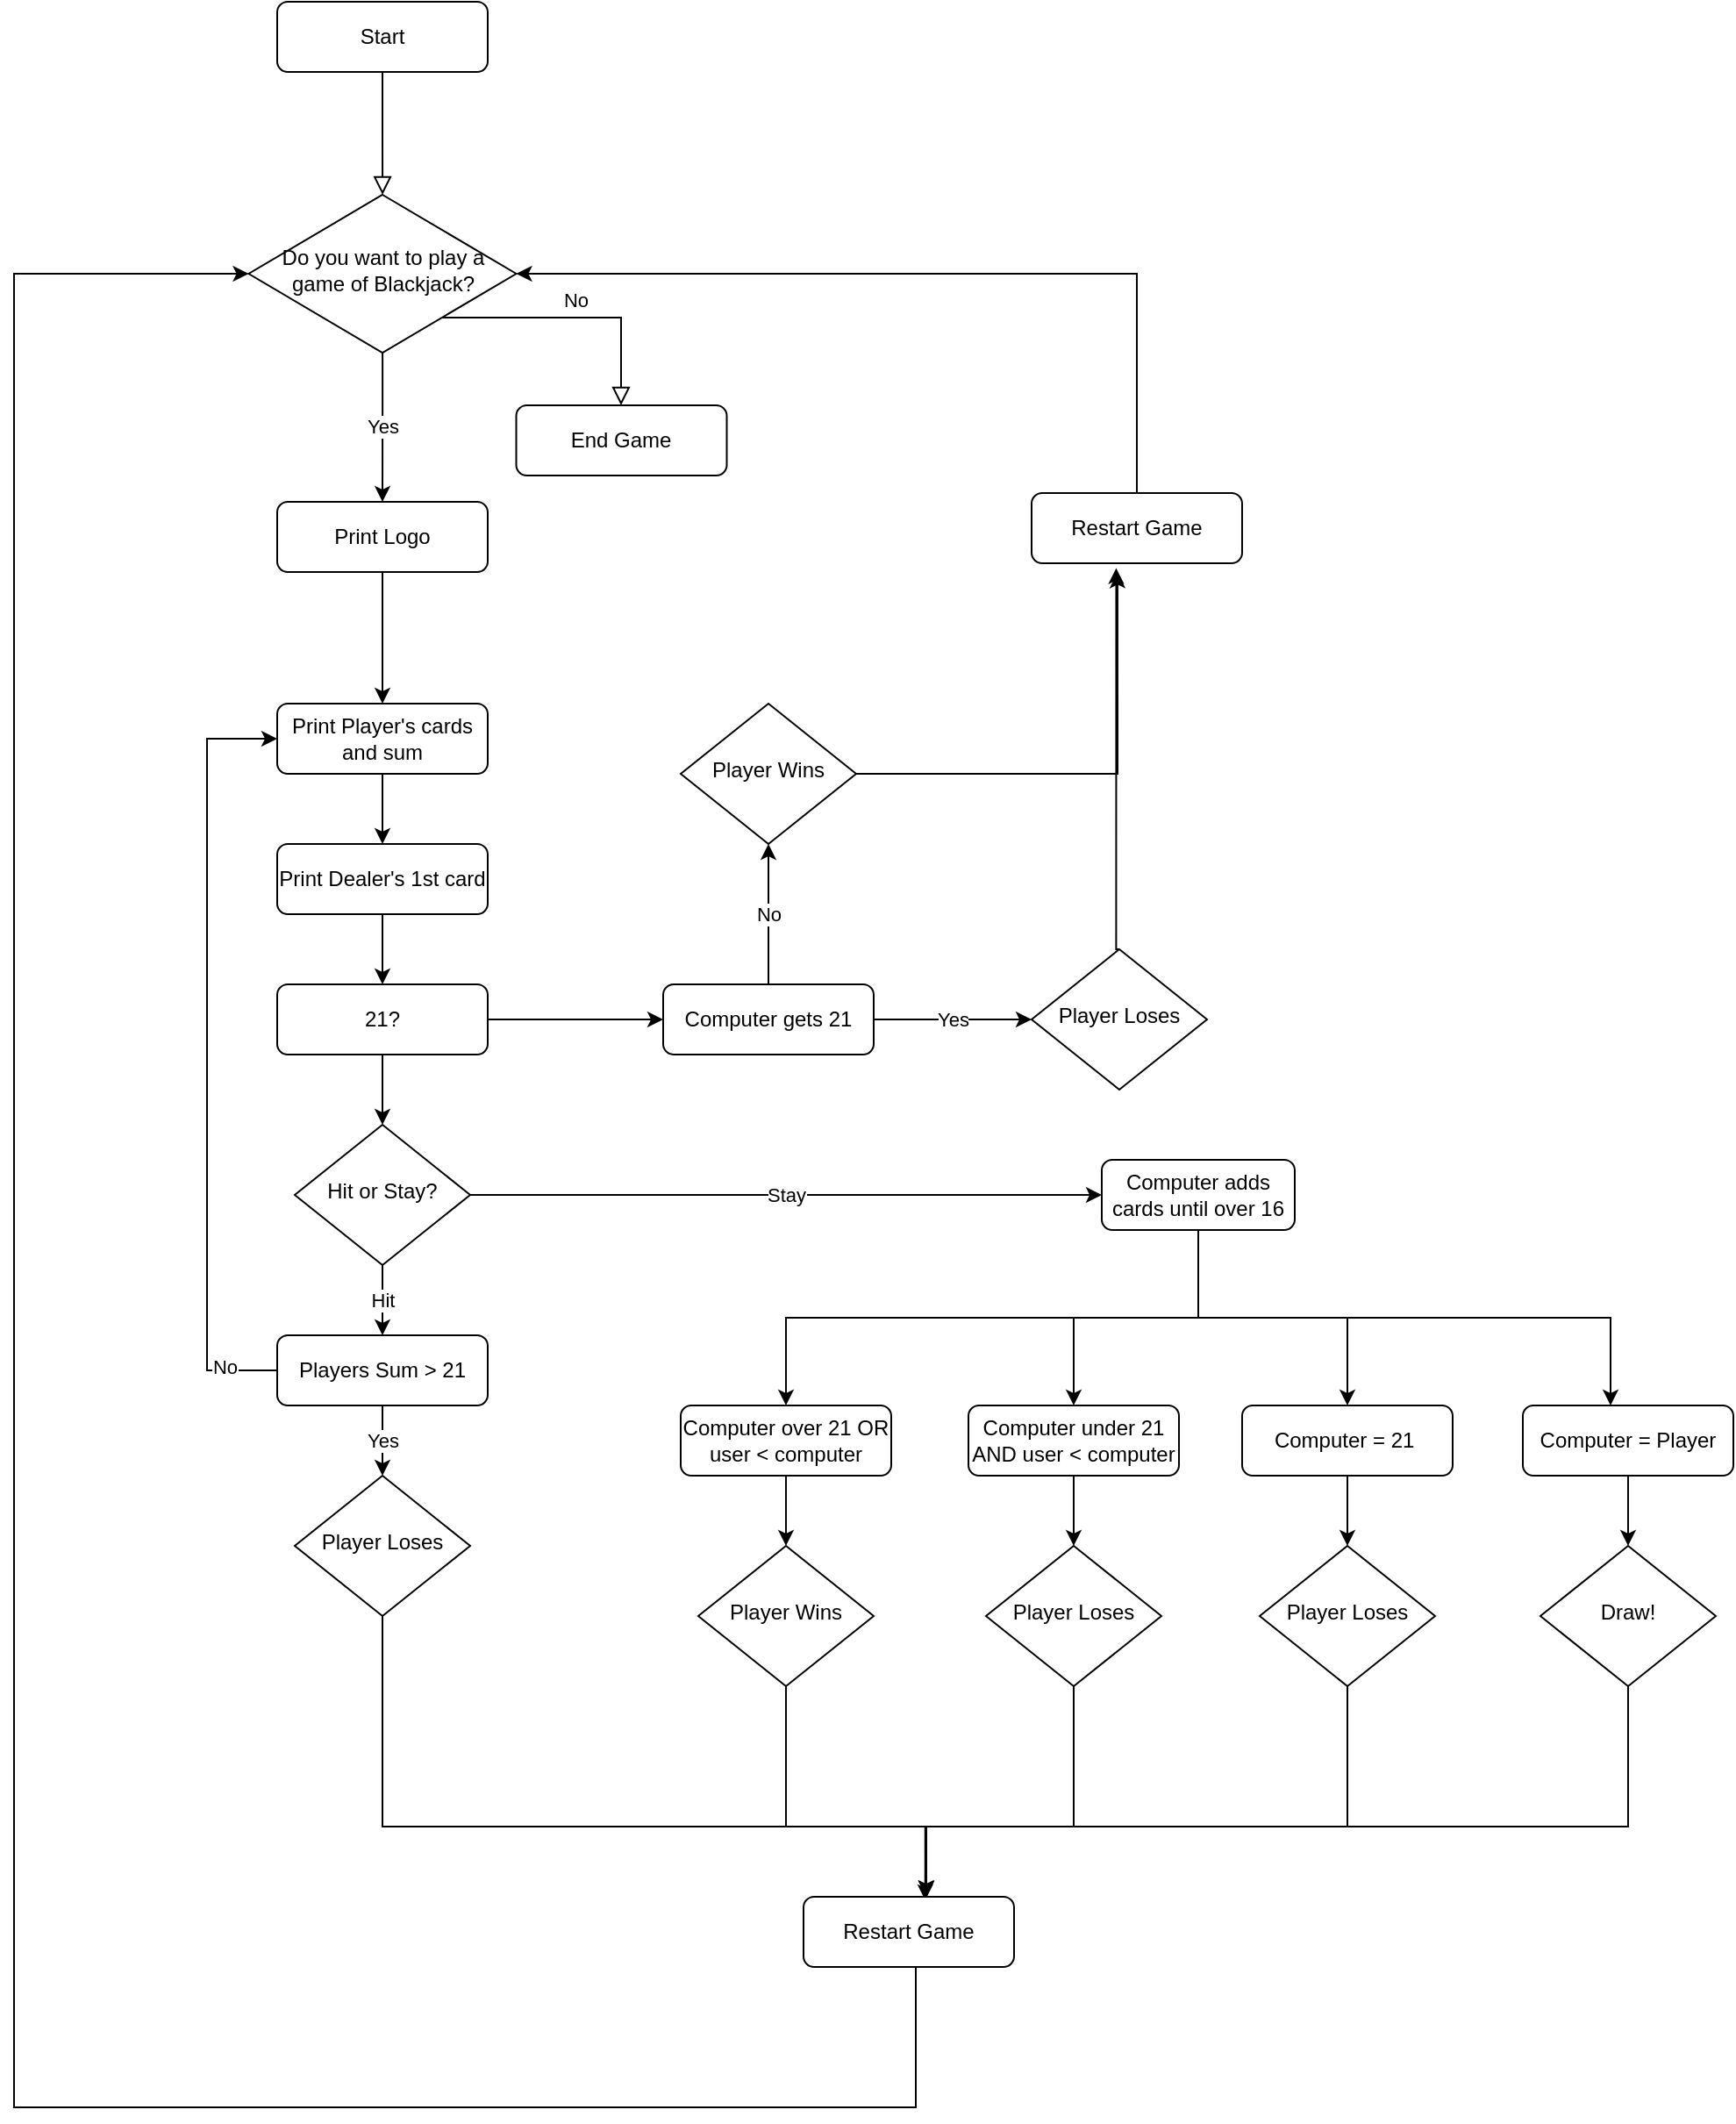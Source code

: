 <mxfile version="14.9.9" type="github">
  <diagram id="C5RBs43oDa-KdzZeNtuy" name="Page-1">
    <mxGraphModel dx="1865" dy="1717" grid="1" gridSize="10" guides="1" tooltips="1" connect="1" arrows="1" fold="1" page="1" pageScale="1" pageWidth="827" pageHeight="1169" math="0" shadow="0">
      <root>
        <mxCell id="WIyWlLk6GJQsqaUBKTNV-0" />
        <mxCell id="WIyWlLk6GJQsqaUBKTNV-1" parent="WIyWlLk6GJQsqaUBKTNV-0" />
        <mxCell id="WIyWlLk6GJQsqaUBKTNV-2" value="" style="rounded=0;html=1;jettySize=auto;orthogonalLoop=1;fontSize=11;endArrow=block;endFill=0;endSize=8;strokeWidth=1;shadow=0;labelBackgroundColor=none;edgeStyle=orthogonalEdgeStyle;" parent="WIyWlLk6GJQsqaUBKTNV-1" source="WIyWlLk6GJQsqaUBKTNV-3" target="WIyWlLk6GJQsqaUBKTNV-6" edge="1">
          <mxGeometry relative="1" as="geometry" />
        </mxCell>
        <mxCell id="WIyWlLk6GJQsqaUBKTNV-3" value="Start" style="rounded=1;whiteSpace=wrap;html=1;fontSize=12;glass=0;strokeWidth=1;shadow=0;" parent="WIyWlLk6GJQsqaUBKTNV-1" vertex="1">
          <mxGeometry x="-40" y="-80" width="120" height="40" as="geometry" />
        </mxCell>
        <mxCell id="WIyWlLk6GJQsqaUBKTNV-5" value="No" style="edgeStyle=orthogonalEdgeStyle;rounded=0;html=1;jettySize=auto;orthogonalLoop=1;fontSize=11;endArrow=block;endFill=0;endSize=8;strokeWidth=1;shadow=0;labelBackgroundColor=none;" parent="WIyWlLk6GJQsqaUBKTNV-1" source="WIyWlLk6GJQsqaUBKTNV-6" target="WIyWlLk6GJQsqaUBKTNV-7" edge="1">
          <mxGeometry y="10" relative="1" as="geometry">
            <mxPoint as="offset" />
            <Array as="points">
              <mxPoint x="156" y="100" />
            </Array>
          </mxGeometry>
        </mxCell>
        <mxCell id="rVf0cIw3FRNJ9avvWrbt-1" value="Yes" style="edgeStyle=orthogonalEdgeStyle;rounded=0;orthogonalLoop=1;jettySize=auto;html=1;" parent="WIyWlLk6GJQsqaUBKTNV-1" source="WIyWlLk6GJQsqaUBKTNV-6" target="rVf0cIw3FRNJ9avvWrbt-0" edge="1">
          <mxGeometry relative="1" as="geometry" />
        </mxCell>
        <mxCell id="WIyWlLk6GJQsqaUBKTNV-6" value="Do you want to play a game of Blackjack?" style="rhombus;whiteSpace=wrap;html=1;shadow=0;fontFamily=Helvetica;fontSize=12;align=center;strokeWidth=1;spacing=6;spacingTop=-4;" parent="WIyWlLk6GJQsqaUBKTNV-1" vertex="1">
          <mxGeometry x="-56.25" y="30" width="152.5" height="90" as="geometry" />
        </mxCell>
        <mxCell id="WIyWlLk6GJQsqaUBKTNV-7" value="End Game" style="rounded=1;whiteSpace=wrap;html=1;fontSize=12;glass=0;strokeWidth=1;shadow=0;" parent="WIyWlLk6GJQsqaUBKTNV-1" vertex="1">
          <mxGeometry x="96.25" y="150" width="120" height="40" as="geometry" />
        </mxCell>
        <mxCell id="rVf0cIw3FRNJ9avvWrbt-3" value="" style="edgeStyle=orthogonalEdgeStyle;rounded=0;orthogonalLoop=1;jettySize=auto;html=1;" parent="WIyWlLk6GJQsqaUBKTNV-1" source="rVf0cIw3FRNJ9avvWrbt-0" target="rVf0cIw3FRNJ9avvWrbt-2" edge="1">
          <mxGeometry relative="1" as="geometry" />
        </mxCell>
        <mxCell id="rVf0cIw3FRNJ9avvWrbt-0" value="Print Logo" style="rounded=1;whiteSpace=wrap;html=1;fontSize=12;glass=0;strokeWidth=1;shadow=0;" parent="WIyWlLk6GJQsqaUBKTNV-1" vertex="1">
          <mxGeometry x="-40" y="205" width="120" height="40" as="geometry" />
        </mxCell>
        <mxCell id="rVf0cIw3FRNJ9avvWrbt-5" value="" style="edgeStyle=orthogonalEdgeStyle;rounded=0;orthogonalLoop=1;jettySize=auto;html=1;" parent="WIyWlLk6GJQsqaUBKTNV-1" source="rVf0cIw3FRNJ9avvWrbt-2" target="rVf0cIw3FRNJ9avvWrbt-4" edge="1">
          <mxGeometry relative="1" as="geometry" />
        </mxCell>
        <mxCell id="rVf0cIw3FRNJ9avvWrbt-2" value="Print Player&#39;s cards and sum" style="rounded=1;whiteSpace=wrap;html=1;fontSize=12;glass=0;strokeWidth=1;shadow=0;" parent="WIyWlLk6GJQsqaUBKTNV-1" vertex="1">
          <mxGeometry x="-40" y="320" width="120" height="40" as="geometry" />
        </mxCell>
        <mxCell id="rVf0cIw3FRNJ9avvWrbt-39" value="" style="edgeStyle=orthogonalEdgeStyle;rounded=0;orthogonalLoop=1;jettySize=auto;html=1;" parent="WIyWlLk6GJQsqaUBKTNV-1" source="rVf0cIw3FRNJ9avvWrbt-4" target="rVf0cIw3FRNJ9avvWrbt-35" edge="1">
          <mxGeometry relative="1" as="geometry" />
        </mxCell>
        <mxCell id="rVf0cIw3FRNJ9avvWrbt-4" value="Print Dealer&#39;s 1st card" style="rounded=1;whiteSpace=wrap;html=1;fontSize=12;glass=0;strokeWidth=1;shadow=0;" parent="WIyWlLk6GJQsqaUBKTNV-1" vertex="1">
          <mxGeometry x="-40" y="400" width="120" height="40" as="geometry" />
        </mxCell>
        <mxCell id="rVf0cIw3FRNJ9avvWrbt-9" value="Hit" style="edgeStyle=orthogonalEdgeStyle;rounded=0;orthogonalLoop=1;jettySize=auto;html=1;" parent="WIyWlLk6GJQsqaUBKTNV-1" source="rVf0cIw3FRNJ9avvWrbt-6" target="rVf0cIw3FRNJ9avvWrbt-8" edge="1">
          <mxGeometry relative="1" as="geometry" />
        </mxCell>
        <mxCell id="rVf0cIw3FRNJ9avvWrbt-11" value="Stay" style="edgeStyle=orthogonalEdgeStyle;rounded=0;orthogonalLoop=1;jettySize=auto;html=1;" parent="WIyWlLk6GJQsqaUBKTNV-1" source="rVf0cIw3FRNJ9avvWrbt-6" target="rVf0cIw3FRNJ9avvWrbt-10" edge="1">
          <mxGeometry relative="1" as="geometry" />
        </mxCell>
        <mxCell id="rVf0cIw3FRNJ9avvWrbt-6" value="Hit or Stay?" style="rhombus;whiteSpace=wrap;html=1;shadow=0;fontFamily=Helvetica;fontSize=12;align=center;strokeWidth=1;spacing=6;spacingTop=-4;" parent="WIyWlLk6GJQsqaUBKTNV-1" vertex="1">
          <mxGeometry x="-30" y="560" width="100" height="80" as="geometry" />
        </mxCell>
        <mxCell id="rVf0cIw3FRNJ9avvWrbt-25" value="Yes" style="edgeStyle=orthogonalEdgeStyle;rounded=0;orthogonalLoop=1;jettySize=auto;html=1;" parent="WIyWlLk6GJQsqaUBKTNV-1" source="rVf0cIw3FRNJ9avvWrbt-8" target="rVf0cIw3FRNJ9avvWrbt-20" edge="1">
          <mxGeometry relative="1" as="geometry" />
        </mxCell>
        <mxCell id="rVf0cIw3FRNJ9avvWrbt-26" style="edgeStyle=orthogonalEdgeStyle;rounded=0;orthogonalLoop=1;jettySize=auto;html=1;entryX=0;entryY=0.5;entryDx=0;entryDy=0;" parent="WIyWlLk6GJQsqaUBKTNV-1" source="rVf0cIw3FRNJ9avvWrbt-8" target="rVf0cIw3FRNJ9avvWrbt-2" edge="1">
          <mxGeometry relative="1" as="geometry">
            <Array as="points">
              <mxPoint x="-80" y="700" />
              <mxPoint x="-80" y="340" />
            </Array>
          </mxGeometry>
        </mxCell>
        <mxCell id="rVf0cIw3FRNJ9avvWrbt-27" value="No" style="edgeLabel;html=1;align=center;verticalAlign=middle;resizable=0;points=[];" parent="rVf0cIw3FRNJ9avvWrbt-26" vertex="1" connectable="0">
          <mxGeometry x="-0.861" y="-2" relative="1" as="geometry">
            <mxPoint as="offset" />
          </mxGeometry>
        </mxCell>
        <mxCell id="rVf0cIw3FRNJ9avvWrbt-8" value="Players Sum &amp;gt; 21" style="rounded=1;whiteSpace=wrap;html=1;fontSize=12;glass=0;strokeWidth=1;shadow=0;" parent="WIyWlLk6GJQsqaUBKTNV-1" vertex="1">
          <mxGeometry x="-40" y="680" width="120" height="40" as="geometry" />
        </mxCell>
        <mxCell id="rVf0cIw3FRNJ9avvWrbt-34" style="edgeStyle=orthogonalEdgeStyle;rounded=0;orthogonalLoop=1;jettySize=auto;html=1;" parent="WIyWlLk6GJQsqaUBKTNV-1" source="rVf0cIw3FRNJ9avvWrbt-10" target="rVf0cIw3FRNJ9avvWrbt-28" edge="1">
          <mxGeometry relative="1" as="geometry">
            <Array as="points">
              <mxPoint x="485" y="670" />
              <mxPoint x="570" y="670" />
            </Array>
          </mxGeometry>
        </mxCell>
        <mxCell id="NuUML7C5ORPFgobfxXX7-15" style="edgeStyle=orthogonalEdgeStyle;rounded=0;orthogonalLoop=1;jettySize=auto;html=1;entryX=0.5;entryY=0;entryDx=0;entryDy=0;" edge="1" parent="WIyWlLk6GJQsqaUBKTNV-1" source="rVf0cIw3FRNJ9avvWrbt-10" target="rVf0cIw3FRNJ9avvWrbt-17">
          <mxGeometry relative="1" as="geometry" />
        </mxCell>
        <mxCell id="NuUML7C5ORPFgobfxXX7-16" style="edgeStyle=orthogonalEdgeStyle;rounded=0;orthogonalLoop=1;jettySize=auto;html=1;" edge="1" parent="WIyWlLk6GJQsqaUBKTNV-1" source="rVf0cIw3FRNJ9avvWrbt-10" target="NuUML7C5ORPFgobfxXX7-9">
          <mxGeometry relative="1" as="geometry">
            <Array as="points">
              <mxPoint x="485" y="670" />
              <mxPoint x="720" y="670" />
            </Array>
          </mxGeometry>
        </mxCell>
        <mxCell id="NuUML7C5ORPFgobfxXX7-22" style="edgeStyle=orthogonalEdgeStyle;rounded=0;orthogonalLoop=1;jettySize=auto;html=1;entryX=0.5;entryY=0;entryDx=0;entryDy=0;" edge="1" parent="WIyWlLk6GJQsqaUBKTNV-1" source="rVf0cIw3FRNJ9avvWrbt-10" target="NuUML7C5ORPFgobfxXX7-20">
          <mxGeometry relative="1" as="geometry">
            <Array as="points">
              <mxPoint x="485" y="670" />
              <mxPoint x="250" y="670" />
            </Array>
          </mxGeometry>
        </mxCell>
        <mxCell id="rVf0cIw3FRNJ9avvWrbt-10" value="Computer adds cards until over 16" style="rounded=1;whiteSpace=wrap;html=1;fontSize=12;glass=0;strokeWidth=1;shadow=0;" parent="WIyWlLk6GJQsqaUBKTNV-1" vertex="1">
          <mxGeometry x="430" y="580" width="110" height="40" as="geometry" />
        </mxCell>
        <mxCell id="NuUML7C5ORPFgobfxXX7-24" style="edgeStyle=orthogonalEdgeStyle;rounded=0;orthogonalLoop=1;jettySize=auto;html=1;" edge="1" parent="WIyWlLk6GJQsqaUBKTNV-1" source="rVf0cIw3FRNJ9avvWrbt-14">
          <mxGeometry relative="1" as="geometry">
            <mxPoint x="330" y="1000" as="targetPoint" />
            <Array as="points">
              <mxPoint x="250" y="960" />
              <mxPoint x="330" y="960" />
            </Array>
          </mxGeometry>
        </mxCell>
        <mxCell id="rVf0cIw3FRNJ9avvWrbt-14" value="Player Wins" style="rhombus;whiteSpace=wrap;html=1;shadow=0;fontFamily=Helvetica;fontSize=12;align=center;strokeWidth=1;spacing=6;spacingTop=-4;" parent="WIyWlLk6GJQsqaUBKTNV-1" vertex="1">
          <mxGeometry x="200" y="800" width="100" height="80" as="geometry" />
        </mxCell>
        <mxCell id="NuUML7C5ORPFgobfxXX7-25" style="edgeStyle=orthogonalEdgeStyle;rounded=0;orthogonalLoop=1;jettySize=auto;html=1;" edge="1" parent="WIyWlLk6GJQsqaUBKTNV-1" source="rVf0cIw3FRNJ9avvWrbt-16">
          <mxGeometry relative="1" as="geometry">
            <mxPoint x="330" y="1000" as="targetPoint" />
            <Array as="points">
              <mxPoint x="414" y="960" />
              <mxPoint x="330" y="960" />
            </Array>
          </mxGeometry>
        </mxCell>
        <mxCell id="rVf0cIw3FRNJ9avvWrbt-16" value="Player Loses" style="rhombus;whiteSpace=wrap;html=1;shadow=0;fontFamily=Helvetica;fontSize=12;align=center;strokeWidth=1;spacing=6;spacingTop=-4;" parent="WIyWlLk6GJQsqaUBKTNV-1" vertex="1">
          <mxGeometry x="364" y="800" width="100" height="80" as="geometry" />
        </mxCell>
        <mxCell id="rVf0cIw3FRNJ9avvWrbt-18" value="" style="edgeStyle=orthogonalEdgeStyle;rounded=0;orthogonalLoop=1;jettySize=auto;html=1;" parent="WIyWlLk6GJQsqaUBKTNV-1" source="rVf0cIw3FRNJ9avvWrbt-17" target="rVf0cIw3FRNJ9avvWrbt-16" edge="1">
          <mxGeometry relative="1" as="geometry" />
        </mxCell>
        <mxCell id="rVf0cIw3FRNJ9avvWrbt-17" value="Computer under 21 AND user &amp;lt; computer" style="rounded=1;whiteSpace=wrap;html=1;fontSize=12;glass=0;strokeWidth=1;shadow=0;" parent="WIyWlLk6GJQsqaUBKTNV-1" vertex="1">
          <mxGeometry x="354" y="720" width="120" height="40" as="geometry" />
        </mxCell>
        <mxCell id="NuUML7C5ORPFgobfxXX7-23" style="edgeStyle=orthogonalEdgeStyle;rounded=0;orthogonalLoop=1;jettySize=auto;html=1;entryX=0.582;entryY=-0.01;entryDx=0;entryDy=0;entryPerimeter=0;" edge="1" parent="WIyWlLk6GJQsqaUBKTNV-1" source="rVf0cIw3FRNJ9avvWrbt-20" target="NuUML7C5ORPFgobfxXX7-0">
          <mxGeometry relative="1" as="geometry">
            <Array as="points">
              <mxPoint x="20" y="960" />
              <mxPoint x="330" y="960" />
            </Array>
          </mxGeometry>
        </mxCell>
        <mxCell id="rVf0cIw3FRNJ9avvWrbt-20" value="Player Loses" style="rhombus;whiteSpace=wrap;html=1;shadow=0;fontFamily=Helvetica;fontSize=12;align=center;strokeWidth=1;spacing=6;spacingTop=-4;" parent="WIyWlLk6GJQsqaUBKTNV-1" vertex="1">
          <mxGeometry x="-30" y="760" width="100" height="80" as="geometry" />
        </mxCell>
        <mxCell id="rVf0cIw3FRNJ9avvWrbt-30" value="" style="edgeStyle=orthogonalEdgeStyle;rounded=0;orthogonalLoop=1;jettySize=auto;html=1;" parent="WIyWlLk6GJQsqaUBKTNV-1" source="rVf0cIw3FRNJ9avvWrbt-28" target="rVf0cIw3FRNJ9avvWrbt-29" edge="1">
          <mxGeometry relative="1" as="geometry" />
        </mxCell>
        <mxCell id="rVf0cIw3FRNJ9avvWrbt-28" value="Computer = 21&amp;nbsp;" style="rounded=1;whiteSpace=wrap;html=1;fontSize=12;glass=0;strokeWidth=1;shadow=0;" parent="WIyWlLk6GJQsqaUBKTNV-1" vertex="1">
          <mxGeometry x="510" y="720" width="120" height="40" as="geometry" />
        </mxCell>
        <mxCell id="NuUML7C5ORPFgobfxXX7-26" style="edgeStyle=orthogonalEdgeStyle;rounded=0;orthogonalLoop=1;jettySize=auto;html=1;entryX=0.578;entryY=0.05;entryDx=0;entryDy=0;entryPerimeter=0;" edge="1" parent="WIyWlLk6GJQsqaUBKTNV-1" source="rVf0cIw3FRNJ9avvWrbt-29" target="NuUML7C5ORPFgobfxXX7-0">
          <mxGeometry relative="1" as="geometry">
            <Array as="points">
              <mxPoint x="570" y="960" />
              <mxPoint x="329" y="960" />
            </Array>
          </mxGeometry>
        </mxCell>
        <mxCell id="rVf0cIw3FRNJ9avvWrbt-29" value="Player Loses" style="rhombus;whiteSpace=wrap;html=1;shadow=0;fontFamily=Helvetica;fontSize=12;align=center;strokeWidth=1;spacing=6;spacingTop=-4;" parent="WIyWlLk6GJQsqaUBKTNV-1" vertex="1">
          <mxGeometry x="520" y="800" width="100" height="80" as="geometry" />
        </mxCell>
        <mxCell id="rVf0cIw3FRNJ9avvWrbt-32" style="edgeStyle=orthogonalEdgeStyle;rounded=0;orthogonalLoop=1;jettySize=auto;html=1;exitX=0.5;exitY=1;exitDx=0;exitDy=0;" parent="WIyWlLk6GJQsqaUBKTNV-1" source="rVf0cIw3FRNJ9avvWrbt-17" target="rVf0cIw3FRNJ9avvWrbt-17" edge="1">
          <mxGeometry relative="1" as="geometry" />
        </mxCell>
        <mxCell id="rVf0cIw3FRNJ9avvWrbt-37" value="" style="edgeStyle=orthogonalEdgeStyle;rounded=0;orthogonalLoop=1;jettySize=auto;html=1;" parent="WIyWlLk6GJQsqaUBKTNV-1" source="rVf0cIw3FRNJ9avvWrbt-35" target="rVf0cIw3FRNJ9avvWrbt-36" edge="1">
          <mxGeometry relative="1" as="geometry" />
        </mxCell>
        <mxCell id="rVf0cIw3FRNJ9avvWrbt-38" value="" style="edgeStyle=orthogonalEdgeStyle;rounded=0;orthogonalLoop=1;jettySize=auto;html=1;" parent="WIyWlLk6GJQsqaUBKTNV-1" source="rVf0cIw3FRNJ9avvWrbt-35" target="rVf0cIw3FRNJ9avvWrbt-6" edge="1">
          <mxGeometry relative="1" as="geometry" />
        </mxCell>
        <mxCell id="rVf0cIw3FRNJ9avvWrbt-35" value="21?" style="rounded=1;whiteSpace=wrap;html=1;fontSize=12;glass=0;strokeWidth=1;shadow=0;" parent="WIyWlLk6GJQsqaUBKTNV-1" vertex="1">
          <mxGeometry x="-40" y="480" width="120" height="40" as="geometry" />
        </mxCell>
        <mxCell id="rVf0cIw3FRNJ9avvWrbt-41" value="Yes" style="edgeStyle=orthogonalEdgeStyle;rounded=0;orthogonalLoop=1;jettySize=auto;html=1;" parent="WIyWlLk6GJQsqaUBKTNV-1" source="rVf0cIw3FRNJ9avvWrbt-36" target="rVf0cIw3FRNJ9avvWrbt-40" edge="1">
          <mxGeometry relative="1" as="geometry" />
        </mxCell>
        <mxCell id="rVf0cIw3FRNJ9avvWrbt-43" value="No" style="edgeStyle=orthogonalEdgeStyle;rounded=0;orthogonalLoop=1;jettySize=auto;html=1;" parent="WIyWlLk6GJQsqaUBKTNV-1" source="rVf0cIw3FRNJ9avvWrbt-36" target="rVf0cIw3FRNJ9avvWrbt-42" edge="1">
          <mxGeometry relative="1" as="geometry" />
        </mxCell>
        <mxCell id="rVf0cIw3FRNJ9avvWrbt-36" value="Computer gets 21" style="rounded=1;whiteSpace=wrap;html=1;fontSize=12;glass=0;strokeWidth=1;shadow=0;" parent="WIyWlLk6GJQsqaUBKTNV-1" vertex="1">
          <mxGeometry x="180" y="480" width="120" height="40" as="geometry" />
        </mxCell>
        <mxCell id="NuUML7C5ORPFgobfxXX7-29" style="edgeStyle=orthogonalEdgeStyle;rounded=0;orthogonalLoop=1;jettySize=auto;html=1;entryX=0.402;entryY=1.07;entryDx=0;entryDy=0;entryPerimeter=0;exitX=0.5;exitY=0;exitDx=0;exitDy=0;" edge="1" parent="WIyWlLk6GJQsqaUBKTNV-1" source="rVf0cIw3FRNJ9avvWrbt-40" target="NuUML7C5ORPFgobfxXX7-28">
          <mxGeometry relative="1" as="geometry">
            <Array as="points">
              <mxPoint x="438" y="460" />
            </Array>
          </mxGeometry>
        </mxCell>
        <mxCell id="rVf0cIw3FRNJ9avvWrbt-40" value="Player Loses" style="rhombus;whiteSpace=wrap;html=1;shadow=0;fontFamily=Helvetica;fontSize=12;align=center;strokeWidth=1;spacing=6;spacingTop=-4;" parent="WIyWlLk6GJQsqaUBKTNV-1" vertex="1">
          <mxGeometry x="390" y="460" width="100" height="80" as="geometry" />
        </mxCell>
        <mxCell id="NuUML7C5ORPFgobfxXX7-30" style="edgeStyle=orthogonalEdgeStyle;rounded=0;orthogonalLoop=1;jettySize=auto;html=1;entryX=0.408;entryY=1.13;entryDx=0;entryDy=0;entryPerimeter=0;" edge="1" parent="WIyWlLk6GJQsqaUBKTNV-1" source="rVf0cIw3FRNJ9avvWrbt-42" target="NuUML7C5ORPFgobfxXX7-28">
          <mxGeometry relative="1" as="geometry" />
        </mxCell>
        <mxCell id="rVf0cIw3FRNJ9avvWrbt-42" value="Player Wins" style="rhombus;whiteSpace=wrap;html=1;shadow=0;fontFamily=Helvetica;fontSize=12;align=center;strokeWidth=1;spacing=6;spacingTop=-4;" parent="WIyWlLk6GJQsqaUBKTNV-1" vertex="1">
          <mxGeometry x="190" y="320" width="100" height="80" as="geometry" />
        </mxCell>
        <mxCell id="NuUML7C5ORPFgobfxXX7-8" style="edgeStyle=orthogonalEdgeStyle;rounded=0;orthogonalLoop=1;jettySize=auto;html=1;entryX=0;entryY=0.5;entryDx=0;entryDy=0;" edge="1" parent="WIyWlLk6GJQsqaUBKTNV-1" source="NuUML7C5ORPFgobfxXX7-0" target="WIyWlLk6GJQsqaUBKTNV-6">
          <mxGeometry relative="1" as="geometry">
            <Array as="points">
              <mxPoint x="324" y="1120" />
              <mxPoint x="-190" y="1120" />
              <mxPoint x="-190" y="75" />
            </Array>
          </mxGeometry>
        </mxCell>
        <mxCell id="NuUML7C5ORPFgobfxXX7-0" value="Restart Game" style="rounded=1;whiteSpace=wrap;html=1;fontSize=12;glass=0;strokeWidth=1;shadow=0;" vertex="1" parent="WIyWlLk6GJQsqaUBKTNV-1">
          <mxGeometry x="260" y="1000" width="120" height="40" as="geometry" />
        </mxCell>
        <mxCell id="NuUML7C5ORPFgobfxXX7-18" value="" style="edgeStyle=orthogonalEdgeStyle;rounded=0;orthogonalLoop=1;jettySize=auto;html=1;" edge="1" parent="WIyWlLk6GJQsqaUBKTNV-1" source="NuUML7C5ORPFgobfxXX7-9" target="NuUML7C5ORPFgobfxXX7-11">
          <mxGeometry relative="1" as="geometry" />
        </mxCell>
        <mxCell id="NuUML7C5ORPFgobfxXX7-9" value="Computer = Player" style="rounded=1;whiteSpace=wrap;html=1;fontSize=12;glass=0;strokeWidth=1;shadow=0;" vertex="1" parent="WIyWlLk6GJQsqaUBKTNV-1">
          <mxGeometry x="670" y="720" width="120" height="40" as="geometry" />
        </mxCell>
        <mxCell id="NuUML7C5ORPFgobfxXX7-27" style="edgeStyle=orthogonalEdgeStyle;rounded=0;orthogonalLoop=1;jettySize=auto;html=1;" edge="1" parent="WIyWlLk6GJQsqaUBKTNV-1" source="NuUML7C5ORPFgobfxXX7-11">
          <mxGeometry relative="1" as="geometry">
            <mxPoint x="330" y="1000" as="targetPoint" />
            <Array as="points">
              <mxPoint x="730" y="960" />
              <mxPoint x="330" y="960" />
            </Array>
          </mxGeometry>
        </mxCell>
        <mxCell id="NuUML7C5ORPFgobfxXX7-11" value="Draw!" style="rhombus;whiteSpace=wrap;html=1;shadow=0;fontFamily=Helvetica;fontSize=12;align=center;strokeWidth=1;spacing=6;spacingTop=-4;" vertex="1" parent="WIyWlLk6GJQsqaUBKTNV-1">
          <mxGeometry x="680" y="800" width="100" height="80" as="geometry" />
        </mxCell>
        <mxCell id="NuUML7C5ORPFgobfxXX7-21" value="" style="edgeStyle=orthogonalEdgeStyle;rounded=0;orthogonalLoop=1;jettySize=auto;html=1;" edge="1" parent="WIyWlLk6GJQsqaUBKTNV-1" source="NuUML7C5ORPFgobfxXX7-20" target="rVf0cIw3FRNJ9avvWrbt-14">
          <mxGeometry relative="1" as="geometry" />
        </mxCell>
        <mxCell id="NuUML7C5ORPFgobfxXX7-20" value="Computer over 21 OR user &amp;lt; computer" style="rounded=1;whiteSpace=wrap;html=1;fontSize=12;glass=0;strokeWidth=1;shadow=0;" vertex="1" parent="WIyWlLk6GJQsqaUBKTNV-1">
          <mxGeometry x="190" y="720" width="120" height="40" as="geometry" />
        </mxCell>
        <mxCell id="NuUML7C5ORPFgobfxXX7-31" style="edgeStyle=orthogonalEdgeStyle;rounded=0;orthogonalLoop=1;jettySize=auto;html=1;" edge="1" parent="WIyWlLk6GJQsqaUBKTNV-1" source="NuUML7C5ORPFgobfxXX7-28" target="WIyWlLk6GJQsqaUBKTNV-6">
          <mxGeometry relative="1" as="geometry">
            <Array as="points">
              <mxPoint x="450" y="75" />
            </Array>
          </mxGeometry>
        </mxCell>
        <mxCell id="NuUML7C5ORPFgobfxXX7-28" value="Restart Game" style="rounded=1;whiteSpace=wrap;html=1;fontSize=12;glass=0;strokeWidth=1;shadow=0;" vertex="1" parent="WIyWlLk6GJQsqaUBKTNV-1">
          <mxGeometry x="390" y="200" width="120" height="40" as="geometry" />
        </mxCell>
      </root>
    </mxGraphModel>
  </diagram>
</mxfile>
